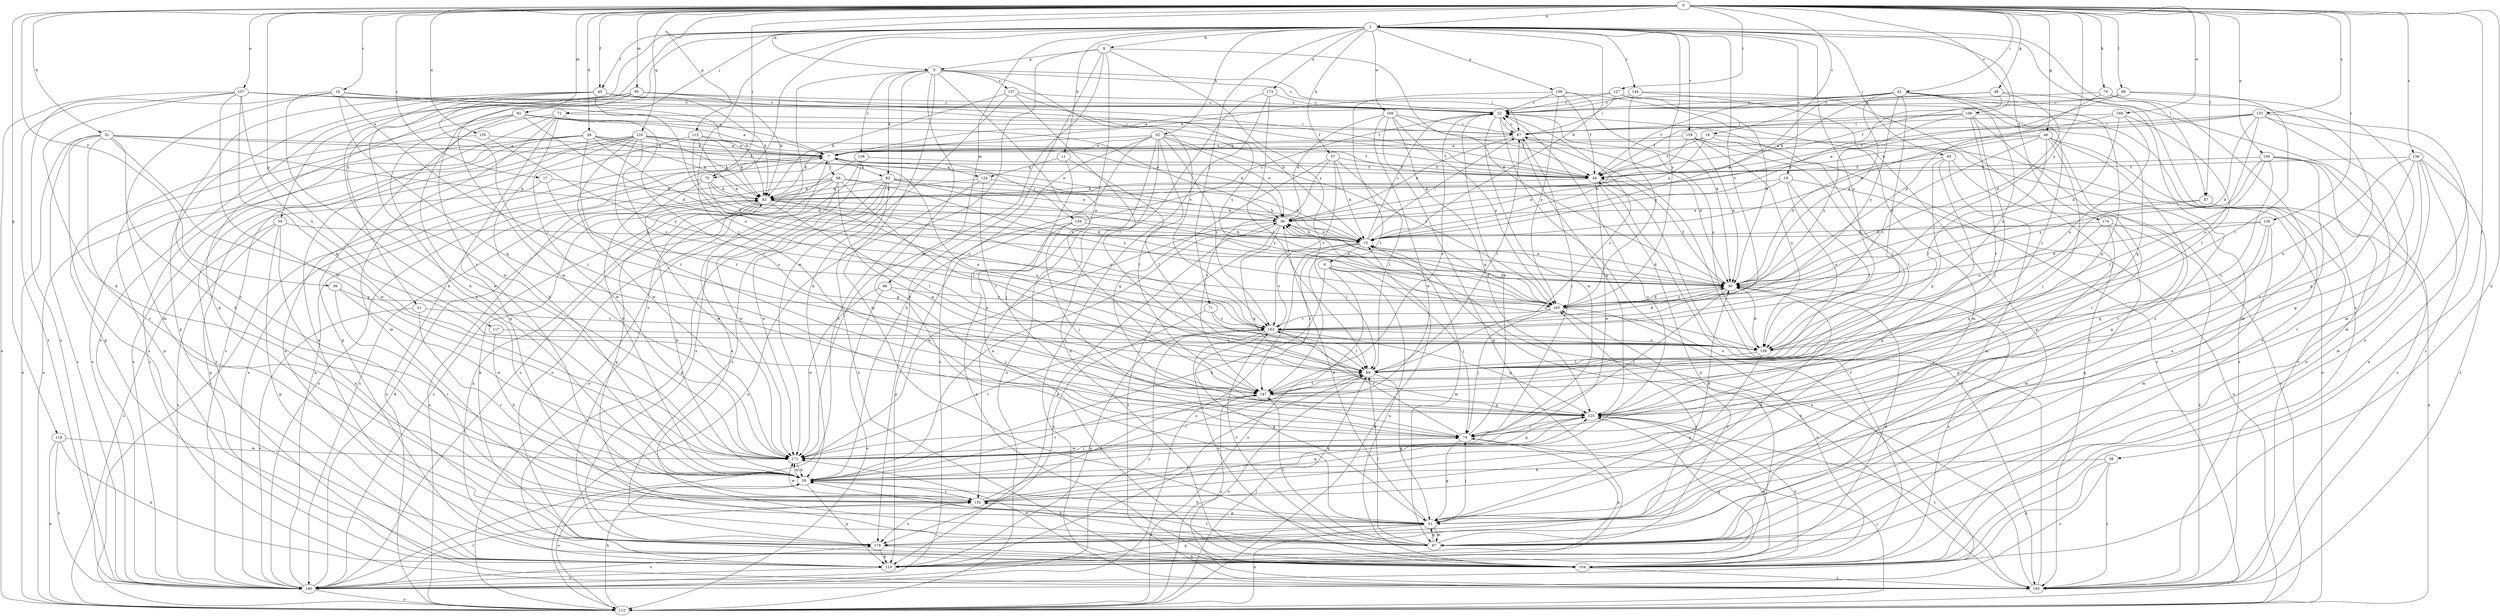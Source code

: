 strict digraph  {
0;
1;
5;
6;
7;
8;
11;
15;
16;
17;
18;
19;
21;
22;
26;
30;
32;
34;
36;
38;
39;
40;
44;
46;
48;
51;
52;
57;
59;
61;
65;
67;
70;
71;
72;
74;
79;
82;
83;
86;
87;
88;
89;
92;
95;
96;
97;
100;
104;
106;
107;
109;
112;
115;
117;
118;
119;
120;
124;
125;
127;
130;
132;
133;
136;
137;
138;
139;
140;
144;
147;
155;
156;
159;
163;
168;
169;
171;
173;
174;
178;
185;
193;
0 -> 1  [label=a];
0 -> 5  [label=a];
0 -> 16  [label=c];
0 -> 17  [label=c];
0 -> 18  [label=c];
0 -> 26  [label=d];
0 -> 32  [label=e];
0 -> 38  [label=f];
0 -> 39  [label=f];
0 -> 40  [label=f];
0 -> 46  [label=g];
0 -> 48  [label=g];
0 -> 61  [label=i];
0 -> 70  [label=j];
0 -> 79  [label=k];
0 -> 86  [label=l];
0 -> 87  [label=l];
0 -> 92  [label=m];
0 -> 95  [label=m];
0 -> 100  [label=n];
0 -> 104  [label=n];
0 -> 106  [label=o];
0 -> 107  [label=o];
0 -> 115  [label=p];
0 -> 117  [label=p];
0 -> 118  [label=p];
0 -> 120  [label=q];
0 -> 127  [label=r];
0 -> 130  [label=r];
0 -> 133  [label=s];
0 -> 136  [label=s];
0 -> 155  [label=u];
0 -> 168  [label=w];
0 -> 185  [label=y];
1 -> 8  [label=b];
1 -> 11  [label=b];
1 -> 15  [label=b];
1 -> 19  [label=c];
1 -> 21  [label=c];
1 -> 34  [label=e];
1 -> 40  [label=f];
1 -> 52  [label=h];
1 -> 57  [label=h];
1 -> 65  [label=i];
1 -> 70  [label=j];
1 -> 71  [label=j];
1 -> 72  [label=j];
1 -> 74  [label=j];
1 -> 87  [label=l];
1 -> 96  [label=m];
1 -> 109  [label=o];
1 -> 132  [label=r];
1 -> 144  [label=t];
1 -> 156  [label=u];
1 -> 159  [label=v];
1 -> 163  [label=v];
1 -> 169  [label=w];
1 -> 173  [label=x];
1 -> 174  [label=x];
1 -> 185  [label=y];
1 -> 193  [label=z];
5 -> 22  [label=c];
5 -> 51  [label=g];
5 -> 67  [label=i];
5 -> 82  [label=k];
5 -> 97  [label=m];
5 -> 137  [label=s];
5 -> 138  [label=s];
5 -> 147  [label=t];
5 -> 163  [label=v];
5 -> 171  [label=w];
5 -> 178  [label=x];
6 -> 30  [label=d];
6 -> 59  [label=h];
6 -> 74  [label=j];
6 -> 104  [label=n];
6 -> 112  [label=o];
6 -> 156  [label=u];
7 -> 44  [label=f];
7 -> 59  [label=h];
7 -> 82  [label=k];
7 -> 88  [label=l];
7 -> 112  [label=o];
7 -> 124  [label=q];
7 -> 139  [label=s];
7 -> 140  [label=s];
8 -> 5  [label=a];
8 -> 30  [label=d];
8 -> 104  [label=n];
8 -> 140  [label=s];
8 -> 171  [label=w];
8 -> 178  [label=x];
8 -> 185  [label=y];
11 -> 74  [label=j];
11 -> 89  [label=l];
11 -> 124  [label=q];
15 -> 6  [label=a];
15 -> 22  [label=c];
15 -> 30  [label=d];
15 -> 36  [label=e];
15 -> 67  [label=i];
15 -> 97  [label=m];
15 -> 140  [label=s];
15 -> 147  [label=t];
15 -> 163  [label=v];
16 -> 22  [label=c];
16 -> 59  [label=h];
16 -> 83  [label=k];
16 -> 89  [label=l];
16 -> 97  [label=m];
16 -> 125  [label=q];
16 -> 140  [label=s];
17 -> 83  [label=k];
17 -> 119  [label=p];
17 -> 156  [label=u];
18 -> 7  [label=a];
18 -> 36  [label=e];
18 -> 44  [label=f];
18 -> 89  [label=l];
18 -> 112  [label=o];
19 -> 36  [label=e];
19 -> 83  [label=k];
19 -> 89  [label=l];
19 -> 112  [label=o];
19 -> 156  [label=u];
21 -> 132  [label=r];
21 -> 140  [label=s];
21 -> 163  [label=v];
22 -> 67  [label=i];
22 -> 140  [label=s];
22 -> 156  [label=u];
22 -> 171  [label=w];
26 -> 7  [label=a];
26 -> 30  [label=d];
26 -> 36  [label=e];
26 -> 83  [label=k];
26 -> 112  [label=o];
26 -> 140  [label=s];
26 -> 147  [label=t];
26 -> 193  [label=z];
30 -> 36  [label=e];
30 -> 44  [label=f];
30 -> 74  [label=j];
30 -> 104  [label=n];
30 -> 185  [label=y];
32 -> 7  [label=a];
32 -> 15  [label=b];
32 -> 44  [label=f];
32 -> 59  [label=h];
32 -> 104  [label=n];
32 -> 112  [label=o];
32 -> 132  [label=r];
32 -> 140  [label=s];
32 -> 171  [label=w];
34 -> 15  [label=b];
34 -> 112  [label=o];
34 -> 119  [label=p];
34 -> 140  [label=s];
34 -> 178  [label=x];
36 -> 15  [label=b];
36 -> 89  [label=l];
36 -> 119  [label=p];
36 -> 125  [label=q];
36 -> 171  [label=w];
36 -> 193  [label=z];
38 -> 59  [label=h];
38 -> 104  [label=n];
38 -> 140  [label=s];
38 -> 193  [label=z];
39 -> 132  [label=r];
39 -> 171  [label=w];
39 -> 185  [label=y];
40 -> 22  [label=c];
40 -> 44  [label=f];
40 -> 59  [label=h];
40 -> 74  [label=j];
40 -> 83  [label=k];
40 -> 132  [label=r];
40 -> 156  [label=u];
40 -> 171  [label=w];
44 -> 83  [label=k];
44 -> 119  [label=p];
44 -> 171  [label=w];
44 -> 193  [label=z];
46 -> 7  [label=a];
46 -> 30  [label=d];
46 -> 51  [label=g];
46 -> 74  [label=j];
46 -> 89  [label=l];
46 -> 132  [label=r];
46 -> 163  [label=v];
46 -> 193  [label=z];
48 -> 15  [label=b];
48 -> 22  [label=c];
48 -> 30  [label=d];
48 -> 83  [label=k];
48 -> 97  [label=m];
51 -> 30  [label=d];
51 -> 36  [label=e];
51 -> 59  [label=h];
51 -> 74  [label=j];
51 -> 97  [label=m];
51 -> 112  [label=o];
51 -> 119  [label=p];
51 -> 178  [label=x];
52 -> 7  [label=a];
52 -> 36  [label=e];
52 -> 44  [label=f];
52 -> 59  [label=h];
52 -> 83  [label=k];
52 -> 104  [label=n];
52 -> 112  [label=o];
52 -> 140  [label=s];
52 -> 147  [label=t];
52 -> 163  [label=v];
52 -> 185  [label=y];
57 -> 15  [label=b];
57 -> 44  [label=f];
57 -> 89  [label=l];
57 -> 125  [label=q];
57 -> 147  [label=t];
57 -> 163  [label=v];
59 -> 22  [label=c];
59 -> 30  [label=d];
59 -> 36  [label=e];
59 -> 83  [label=k];
59 -> 89  [label=l];
59 -> 112  [label=o];
59 -> 119  [label=p];
59 -> 125  [label=q];
59 -> 132  [label=r];
59 -> 147  [label=t];
59 -> 171  [label=w];
61 -> 7  [label=a];
61 -> 15  [label=b];
61 -> 22  [label=c];
61 -> 30  [label=d];
61 -> 44  [label=f];
61 -> 125  [label=q];
61 -> 147  [label=t];
61 -> 156  [label=u];
61 -> 163  [label=v];
61 -> 178  [label=x];
61 -> 185  [label=y];
65 -> 44  [label=f];
65 -> 51  [label=g];
65 -> 97  [label=m];
65 -> 112  [label=o];
65 -> 125  [label=q];
67 -> 7  [label=a];
67 -> 22  [label=c];
67 -> 30  [label=d];
67 -> 36  [label=e];
67 -> 125  [label=q];
70 -> 30  [label=d];
70 -> 83  [label=k];
70 -> 140  [label=s];
70 -> 163  [label=v];
70 -> 171  [label=w];
71 -> 89  [label=l];
71 -> 163  [label=v];
71 -> 178  [label=x];
72 -> 51  [label=g];
72 -> 59  [label=h];
72 -> 67  [label=i];
72 -> 97  [label=m];
72 -> 119  [label=p];
72 -> 140  [label=s];
72 -> 147  [label=t];
74 -> 22  [label=c];
74 -> 51  [label=g];
74 -> 67  [label=i];
74 -> 119  [label=p];
74 -> 163  [label=v];
74 -> 171  [label=w];
79 -> 22  [label=c];
79 -> 30  [label=d];
79 -> 97  [label=m];
79 -> 132  [label=r];
82 -> 15  [label=b];
82 -> 36  [label=e];
82 -> 83  [label=k];
82 -> 104  [label=n];
82 -> 119  [label=p];
82 -> 171  [label=w];
82 -> 178  [label=x];
82 -> 185  [label=y];
83 -> 36  [label=e];
83 -> 51  [label=g];
83 -> 89  [label=l];
83 -> 104  [label=n];
83 -> 112  [label=o];
83 -> 140  [label=s];
83 -> 156  [label=u];
83 -> 163  [label=v];
86 -> 22  [label=c];
86 -> 36  [label=e];
86 -> 44  [label=f];
86 -> 51  [label=g];
86 -> 89  [label=l];
87 -> 36  [label=e];
87 -> 112  [label=o];
87 -> 156  [label=u];
88 -> 15  [label=b];
88 -> 83  [label=k];
88 -> 89  [label=l];
88 -> 104  [label=n];
88 -> 112  [label=o];
88 -> 125  [label=q];
88 -> 140  [label=s];
88 -> 171  [label=w];
88 -> 185  [label=y];
89 -> 7  [label=a];
89 -> 22  [label=c];
89 -> 51  [label=g];
89 -> 67  [label=i];
89 -> 112  [label=o];
89 -> 147  [label=t];
92 -> 7  [label=a];
92 -> 30  [label=d];
92 -> 36  [label=e];
92 -> 59  [label=h];
92 -> 67  [label=i];
92 -> 119  [label=p];
92 -> 171  [label=w];
95 -> 15  [label=b];
95 -> 22  [label=c];
95 -> 51  [label=g];
95 -> 83  [label=k];
95 -> 119  [label=p];
95 -> 140  [label=s];
95 -> 171  [label=w];
96 -> 74  [label=j];
96 -> 112  [label=o];
96 -> 171  [label=w];
96 -> 185  [label=y];
97 -> 7  [label=a];
97 -> 51  [label=g];
97 -> 59  [label=h];
97 -> 89  [label=l];
97 -> 132  [label=r];
97 -> 147  [label=t];
97 -> 163  [label=v];
97 -> 185  [label=y];
100 -> 44  [label=f];
100 -> 89  [label=l];
100 -> 104  [label=n];
100 -> 147  [label=t];
100 -> 178  [label=x];
100 -> 185  [label=y];
100 -> 193  [label=z];
104 -> 44  [label=f];
104 -> 125  [label=q];
104 -> 171  [label=w];
104 -> 193  [label=z];
106 -> 44  [label=f];
106 -> 67  [label=i];
106 -> 74  [label=j];
106 -> 104  [label=n];
106 -> 132  [label=r];
106 -> 147  [label=t];
106 -> 185  [label=y];
107 -> 7  [label=a];
107 -> 22  [label=c];
107 -> 44  [label=f];
107 -> 59  [label=h];
107 -> 112  [label=o];
107 -> 125  [label=q];
107 -> 140  [label=s];
107 -> 156  [label=u];
107 -> 171  [label=w];
109 -> 22  [label=c];
109 -> 30  [label=d];
109 -> 44  [label=f];
109 -> 97  [label=m];
109 -> 147  [label=t];
109 -> 185  [label=y];
112 -> 15  [label=b];
112 -> 22  [label=c];
112 -> 59  [label=h];
112 -> 74  [label=j];
112 -> 89  [label=l];
115 -> 7  [label=a];
115 -> 15  [label=b];
115 -> 30  [label=d];
115 -> 83  [label=k];
115 -> 171  [label=w];
117 -> 59  [label=h];
117 -> 156  [label=u];
118 -> 112  [label=o];
118 -> 119  [label=p];
118 -> 140  [label=s];
118 -> 171  [label=w];
119 -> 30  [label=d];
119 -> 89  [label=l];
119 -> 125  [label=q];
119 -> 140  [label=s];
120 -> 7  [label=a];
120 -> 36  [label=e];
120 -> 44  [label=f];
120 -> 83  [label=k];
120 -> 104  [label=n];
120 -> 140  [label=s];
120 -> 147  [label=t];
120 -> 163  [label=v];
120 -> 171  [label=w];
120 -> 178  [label=x];
120 -> 193  [label=z];
124 -> 15  [label=b];
124 -> 83  [label=k];
124 -> 112  [label=o];
124 -> 147  [label=t];
125 -> 74  [label=j];
125 -> 104  [label=n];
125 -> 193  [label=z];
127 -> 7  [label=a];
127 -> 22  [label=c];
127 -> 30  [label=d];
127 -> 67  [label=i];
127 -> 125  [label=q];
130 -> 15  [label=b];
130 -> 30  [label=d];
130 -> 51  [label=g];
130 -> 97  [label=m];
130 -> 125  [label=q];
132 -> 51  [label=g];
132 -> 125  [label=q];
132 -> 147  [label=t];
132 -> 171  [label=w];
132 -> 178  [label=x];
133 -> 30  [label=d];
133 -> 44  [label=f];
133 -> 67  [label=i];
133 -> 83  [label=k];
133 -> 97  [label=m];
133 -> 104  [label=n];
133 -> 156  [label=u];
133 -> 193  [label=z];
136 -> 44  [label=f];
136 -> 97  [label=m];
136 -> 104  [label=n];
136 -> 125  [label=q];
136 -> 132  [label=r];
136 -> 156  [label=u];
136 -> 193  [label=z];
137 -> 22  [label=c];
137 -> 59  [label=h];
137 -> 83  [label=k];
137 -> 89  [label=l];
137 -> 185  [label=y];
138 -> 44  [label=f];
138 -> 112  [label=o];
138 -> 140  [label=s];
138 -> 178  [label=x];
139 -> 15  [label=b];
139 -> 22  [label=c];
139 -> 74  [label=j];
139 -> 104  [label=n];
139 -> 119  [label=p];
140 -> 7  [label=a];
140 -> 83  [label=k];
140 -> 112  [label=o];
140 -> 132  [label=r];
140 -> 178  [label=x];
144 -> 22  [label=c];
144 -> 119  [label=p];
144 -> 185  [label=y];
144 -> 193  [label=z];
147 -> 22  [label=c];
147 -> 125  [label=q];
147 -> 193  [label=z];
155 -> 7  [label=a];
155 -> 119  [label=p];
155 -> 185  [label=y];
156 -> 30  [label=d];
156 -> 51  [label=g];
156 -> 89  [label=l];
159 -> 7  [label=a];
159 -> 15  [label=b];
159 -> 30  [label=d];
159 -> 147  [label=t];
159 -> 156  [label=u];
159 -> 193  [label=z];
163 -> 30  [label=d];
163 -> 51  [label=g];
163 -> 89  [label=l];
163 -> 104  [label=n];
163 -> 119  [label=p];
163 -> 125  [label=q];
163 -> 140  [label=s];
163 -> 156  [label=u];
168 -> 15  [label=b];
168 -> 30  [label=d];
168 -> 67  [label=i];
168 -> 89  [label=l];
168 -> 156  [label=u];
169 -> 36  [label=e];
169 -> 44  [label=f];
169 -> 67  [label=i];
169 -> 119  [label=p];
169 -> 125  [label=q];
169 -> 171  [label=w];
169 -> 185  [label=y];
171 -> 59  [label=h];
171 -> 74  [label=j];
171 -> 125  [label=q];
171 -> 163  [label=v];
173 -> 22  [label=c];
173 -> 89  [label=l];
173 -> 132  [label=r];
173 -> 193  [label=z];
174 -> 15  [label=b];
174 -> 51  [label=g];
174 -> 97  [label=m];
174 -> 125  [label=q];
174 -> 193  [label=z];
178 -> 83  [label=k];
178 -> 104  [label=n];
178 -> 119  [label=p];
178 -> 185  [label=y];
185 -> 15  [label=b];
185 -> 30  [label=d];
185 -> 74  [label=j];
185 -> 104  [label=n];
185 -> 163  [label=v];
193 -> 15  [label=b];
193 -> 36  [label=e];
193 -> 67  [label=i];
}
